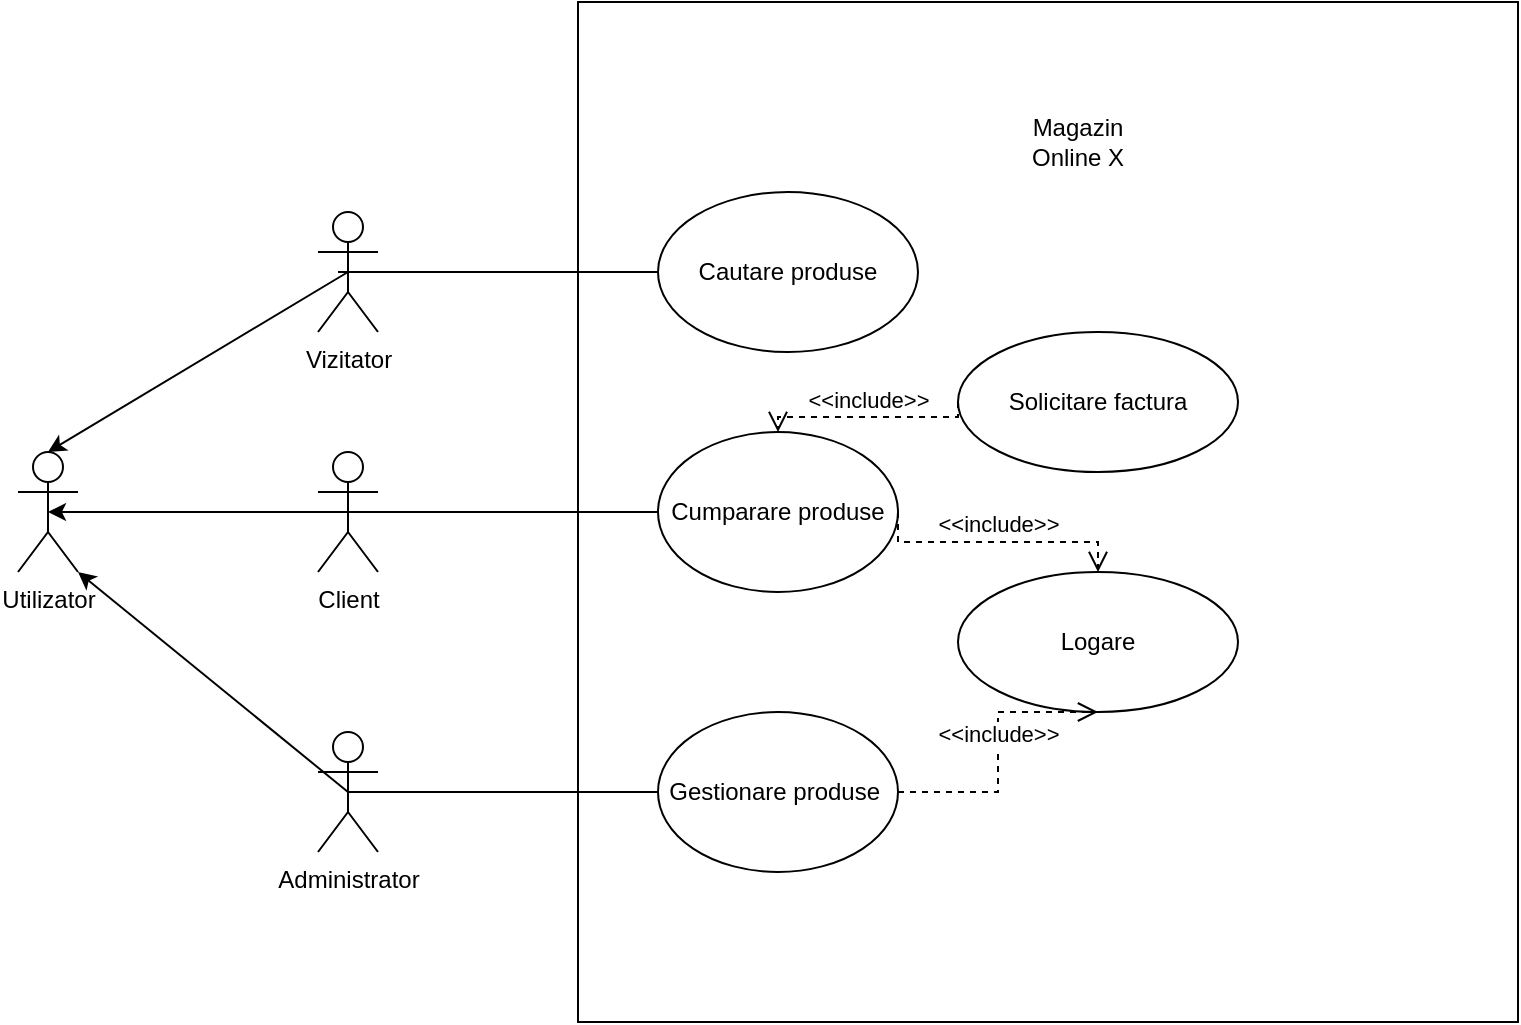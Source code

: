 <mxfile version="20.8.23" type="github">
  <diagram name="Page-1" id="0QxT-u1bqCjxnYINYubb">
    <mxGraphModel dx="836" dy="612" grid="1" gridSize="10" guides="1" tooltips="1" connect="1" arrows="1" fold="1" page="1" pageScale="1" pageWidth="850" pageHeight="1100" math="0" shadow="0">
      <root>
        <mxCell id="0" />
        <mxCell id="1" parent="0" />
        <mxCell id="pb_34YDVHzrE3iVv1_M4-1" value="&lt;div style=&quot;&quot;&gt;&lt;br&gt;&lt;/div&gt;&lt;div style=&quot;&quot;&gt;&lt;br&gt;&lt;/div&gt;" style="html=1;align=center;" vertex="1" parent="1">
          <mxGeometry x="320" y="115" width="470" height="510" as="geometry" />
        </mxCell>
        <mxCell id="pb_34YDVHzrE3iVv1_M4-2" value="Client&lt;br&gt;" style="shape=umlActor;verticalLabelPosition=bottom;verticalAlign=top;html=1;" vertex="1" parent="1">
          <mxGeometry x="190" y="340" width="30" height="60" as="geometry" />
        </mxCell>
        <mxCell id="pb_34YDVHzrE3iVv1_M4-4" value="Cumparare produse" style="ellipse;whiteSpace=wrap;html=1;" vertex="1" parent="1">
          <mxGeometry x="360" y="330" width="120" height="80" as="geometry" />
        </mxCell>
        <mxCell id="pb_34YDVHzrE3iVv1_M4-5" value="Magazin Online X" style="text;html=1;strokeColor=none;fillColor=none;align=center;verticalAlign=middle;whiteSpace=wrap;rounded=0;" vertex="1" parent="1">
          <mxGeometry x="540" y="170" width="60" height="30" as="geometry" />
        </mxCell>
        <mxCell id="pb_34YDVHzrE3iVv1_M4-6" value="Gestionare produse&lt;span style=&quot;white-space: pre;&quot;&gt;	&lt;/span&gt;" style="ellipse;whiteSpace=wrap;html=1;" vertex="1" parent="1">
          <mxGeometry x="360" y="470" width="120" height="80" as="geometry" />
        </mxCell>
        <mxCell id="pb_34YDVHzrE3iVv1_M4-9" value="Utilizator" style="shape=umlActor;verticalLabelPosition=bottom;verticalAlign=top;html=1;" vertex="1" parent="1">
          <mxGeometry x="40" y="340" width="30" height="60" as="geometry" />
        </mxCell>
        <mxCell id="pb_34YDVHzrE3iVv1_M4-11" value="Vizitator" style="shape=umlActor;verticalLabelPosition=bottom;verticalAlign=top;html=1;" vertex="1" parent="1">
          <mxGeometry x="190" y="220" width="30" height="60" as="geometry" />
        </mxCell>
        <mxCell id="pb_34YDVHzrE3iVv1_M4-12" value="Administrator" style="shape=umlActor;verticalLabelPosition=bottom;verticalAlign=top;html=1;" vertex="1" parent="1">
          <mxGeometry x="190" y="480" width="30" height="60" as="geometry" />
        </mxCell>
        <mxCell id="pb_34YDVHzrE3iVv1_M4-14" value="" style="endArrow=classic;html=1;rounded=0;exitX=0.5;exitY=0.5;exitDx=0;exitDy=0;exitPerimeter=0;entryX=0.5;entryY=0;entryDx=0;entryDy=0;entryPerimeter=0;" edge="1" parent="1" source="pb_34YDVHzrE3iVv1_M4-11" target="pb_34YDVHzrE3iVv1_M4-9">
          <mxGeometry width="50" height="50" relative="1" as="geometry">
            <mxPoint x="260" y="420" as="sourcePoint" />
            <mxPoint x="310" y="370" as="targetPoint" />
          </mxGeometry>
        </mxCell>
        <mxCell id="pb_34YDVHzrE3iVv1_M4-15" value="" style="endArrow=classic;html=1;rounded=0;exitX=0.5;exitY=0.5;exitDx=0;exitDy=0;exitPerimeter=0;entryX=0.5;entryY=0.5;entryDx=0;entryDy=0;entryPerimeter=0;" edge="1" parent="1" source="pb_34YDVHzrE3iVv1_M4-2" target="pb_34YDVHzrE3iVv1_M4-9">
          <mxGeometry width="50" height="50" relative="1" as="geometry">
            <mxPoint x="260" y="420" as="sourcePoint" />
            <mxPoint x="310" y="370" as="targetPoint" />
          </mxGeometry>
        </mxCell>
        <mxCell id="pb_34YDVHzrE3iVv1_M4-16" value="" style="endArrow=classic;html=1;rounded=0;exitX=0.5;exitY=0.5;exitDx=0;exitDy=0;exitPerimeter=0;entryX=1;entryY=1;entryDx=0;entryDy=0;entryPerimeter=0;" edge="1" parent="1" source="pb_34YDVHzrE3iVv1_M4-12" target="pb_34YDVHzrE3iVv1_M4-9">
          <mxGeometry width="50" height="50" relative="1" as="geometry">
            <mxPoint x="90" y="500" as="sourcePoint" />
            <mxPoint x="140" y="450" as="targetPoint" />
          </mxGeometry>
        </mxCell>
        <mxCell id="pb_34YDVHzrE3iVv1_M4-17" value="Cautare produse" style="ellipse;whiteSpace=wrap;html=1;" vertex="1" parent="1">
          <mxGeometry x="360" y="210" width="130" height="80" as="geometry" />
        </mxCell>
        <mxCell id="pb_34YDVHzrE3iVv1_M4-20" value="" style="endArrow=none;html=1;rounded=0;exitX=0.5;exitY=0.5;exitDx=0;exitDy=0;exitPerimeter=0;entryX=0;entryY=0.5;entryDx=0;entryDy=0;" edge="1" parent="1" source="pb_34YDVHzrE3iVv1_M4-2" target="pb_34YDVHzrE3iVv1_M4-4">
          <mxGeometry width="50" height="50" relative="1" as="geometry">
            <mxPoint x="360" y="440" as="sourcePoint" />
            <mxPoint x="360" y="380" as="targetPoint" />
          </mxGeometry>
        </mxCell>
        <mxCell id="pb_34YDVHzrE3iVv1_M4-21" value="" style="endArrow=none;html=1;rounded=0;exitX=0;exitY=0.5;exitDx=0;exitDy=0;entryX=0.5;entryY=0.5;entryDx=0;entryDy=0;entryPerimeter=0;" edge="1" parent="1" source="pb_34YDVHzrE3iVv1_M4-6" target="pb_34YDVHzrE3iVv1_M4-12">
          <mxGeometry width="50" height="50" relative="1" as="geometry">
            <mxPoint x="360" y="440" as="sourcePoint" />
            <mxPoint x="410" y="390" as="targetPoint" />
          </mxGeometry>
        </mxCell>
        <mxCell id="pb_34YDVHzrE3iVv1_M4-22" value="" style="endArrow=none;html=1;rounded=0;exitX=0;exitY=0.5;exitDx=0;exitDy=0;" edge="1" parent="1" source="pb_34YDVHzrE3iVv1_M4-17">
          <mxGeometry width="50" height="50" relative="1" as="geometry">
            <mxPoint x="360" y="440" as="sourcePoint" />
            <mxPoint x="200" y="250" as="targetPoint" />
          </mxGeometry>
        </mxCell>
        <mxCell id="pb_34YDVHzrE3iVv1_M4-23" value="Logare" style="ellipse;whiteSpace=wrap;html=1;" vertex="1" parent="1">
          <mxGeometry x="510" y="400" width="140" height="70" as="geometry" />
        </mxCell>
        <mxCell id="pb_34YDVHzrE3iVv1_M4-24" value="&amp;lt;&amp;lt;include&amp;gt;&amp;gt;" style="html=1;verticalAlign=bottom;endArrow=open;dashed=1;endSize=8;edgeStyle=elbowEdgeStyle;elbow=vertical;curved=0;rounded=0;entryX=0.5;entryY=1;entryDx=0;entryDy=0;exitX=1;exitY=0.5;exitDx=0;exitDy=0;" edge="1" parent="1" source="pb_34YDVHzrE3iVv1_M4-6" target="pb_34YDVHzrE3iVv1_M4-23">
          <mxGeometry relative="1" as="geometry">
            <mxPoint x="550" y="410" as="sourcePoint" />
            <mxPoint x="470" y="410" as="targetPoint" />
          </mxGeometry>
        </mxCell>
        <mxCell id="pb_34YDVHzrE3iVv1_M4-26" value="&amp;lt;&amp;lt;include&amp;gt;&amp;gt;" style="html=1;verticalAlign=bottom;endArrow=open;dashed=1;endSize=8;edgeStyle=elbowEdgeStyle;elbow=vertical;curved=0;rounded=0;exitX=1;exitY=0.5;exitDx=0;exitDy=0;entryX=0.5;entryY=0;entryDx=0;entryDy=0;" edge="1" parent="1" source="pb_34YDVHzrE3iVv1_M4-4" target="pb_34YDVHzrE3iVv1_M4-23">
          <mxGeometry relative="1" as="geometry">
            <mxPoint x="550" y="410" as="sourcePoint" />
            <mxPoint x="520" y="410" as="targetPoint" />
          </mxGeometry>
        </mxCell>
        <mxCell id="pb_34YDVHzrE3iVv1_M4-27" value="Solicitare factura" style="ellipse;whiteSpace=wrap;html=1;" vertex="1" parent="1">
          <mxGeometry x="510" y="280" width="140" height="70" as="geometry" />
        </mxCell>
        <mxCell id="pb_34YDVHzrE3iVv1_M4-28" value="&amp;lt;&amp;lt;include&amp;gt;&amp;gt;" style="html=1;verticalAlign=bottom;endArrow=open;dashed=1;endSize=8;edgeStyle=elbowEdgeStyle;elbow=vertical;curved=0;rounded=0;entryX=0.5;entryY=0;entryDx=0;entryDy=0;exitX=0;exitY=0.5;exitDx=0;exitDy=0;" edge="1" parent="1" source="pb_34YDVHzrE3iVv1_M4-27" target="pb_34YDVHzrE3iVv1_M4-4">
          <mxGeometry relative="1" as="geometry">
            <mxPoint x="550" y="410" as="sourcePoint" />
            <mxPoint x="470" y="410" as="targetPoint" />
          </mxGeometry>
        </mxCell>
      </root>
    </mxGraphModel>
  </diagram>
</mxfile>
